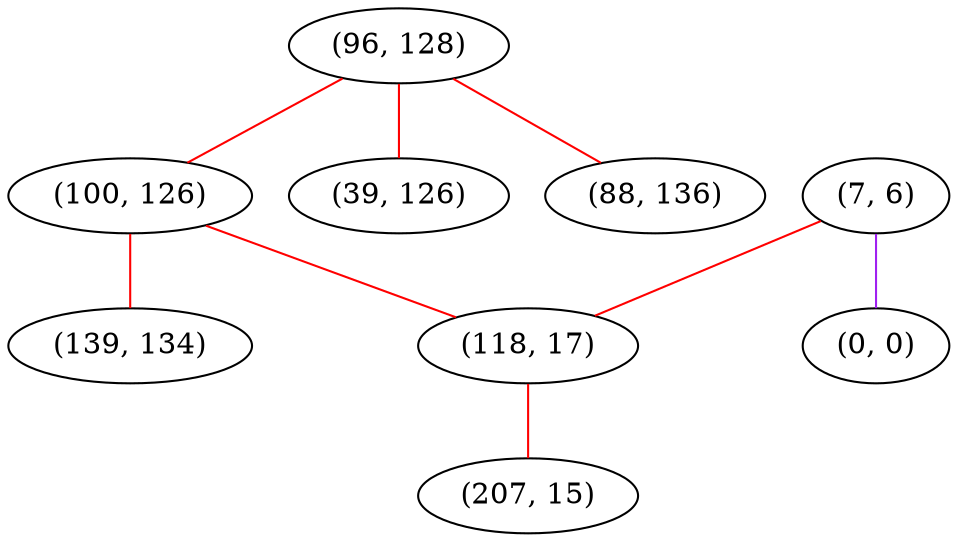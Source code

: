 graph "" {
"(96, 128)";
"(7, 6)";
"(0, 0)";
"(100, 126)";
"(39, 126)";
"(88, 136)";
"(118, 17)";
"(207, 15)";
"(139, 134)";
"(96, 128)" -- "(39, 126)"  [color=red, key=0, weight=1];
"(96, 128)" -- "(88, 136)"  [color=red, key=0, weight=1];
"(96, 128)" -- "(100, 126)"  [color=red, key=0, weight=1];
"(7, 6)" -- "(118, 17)"  [color=red, key=0, weight=1];
"(7, 6)" -- "(0, 0)"  [color=purple, key=0, weight=4];
"(100, 126)" -- "(118, 17)"  [color=red, key=0, weight=1];
"(100, 126)" -- "(139, 134)"  [color=red, key=0, weight=1];
"(118, 17)" -- "(207, 15)"  [color=red, key=0, weight=1];
}
